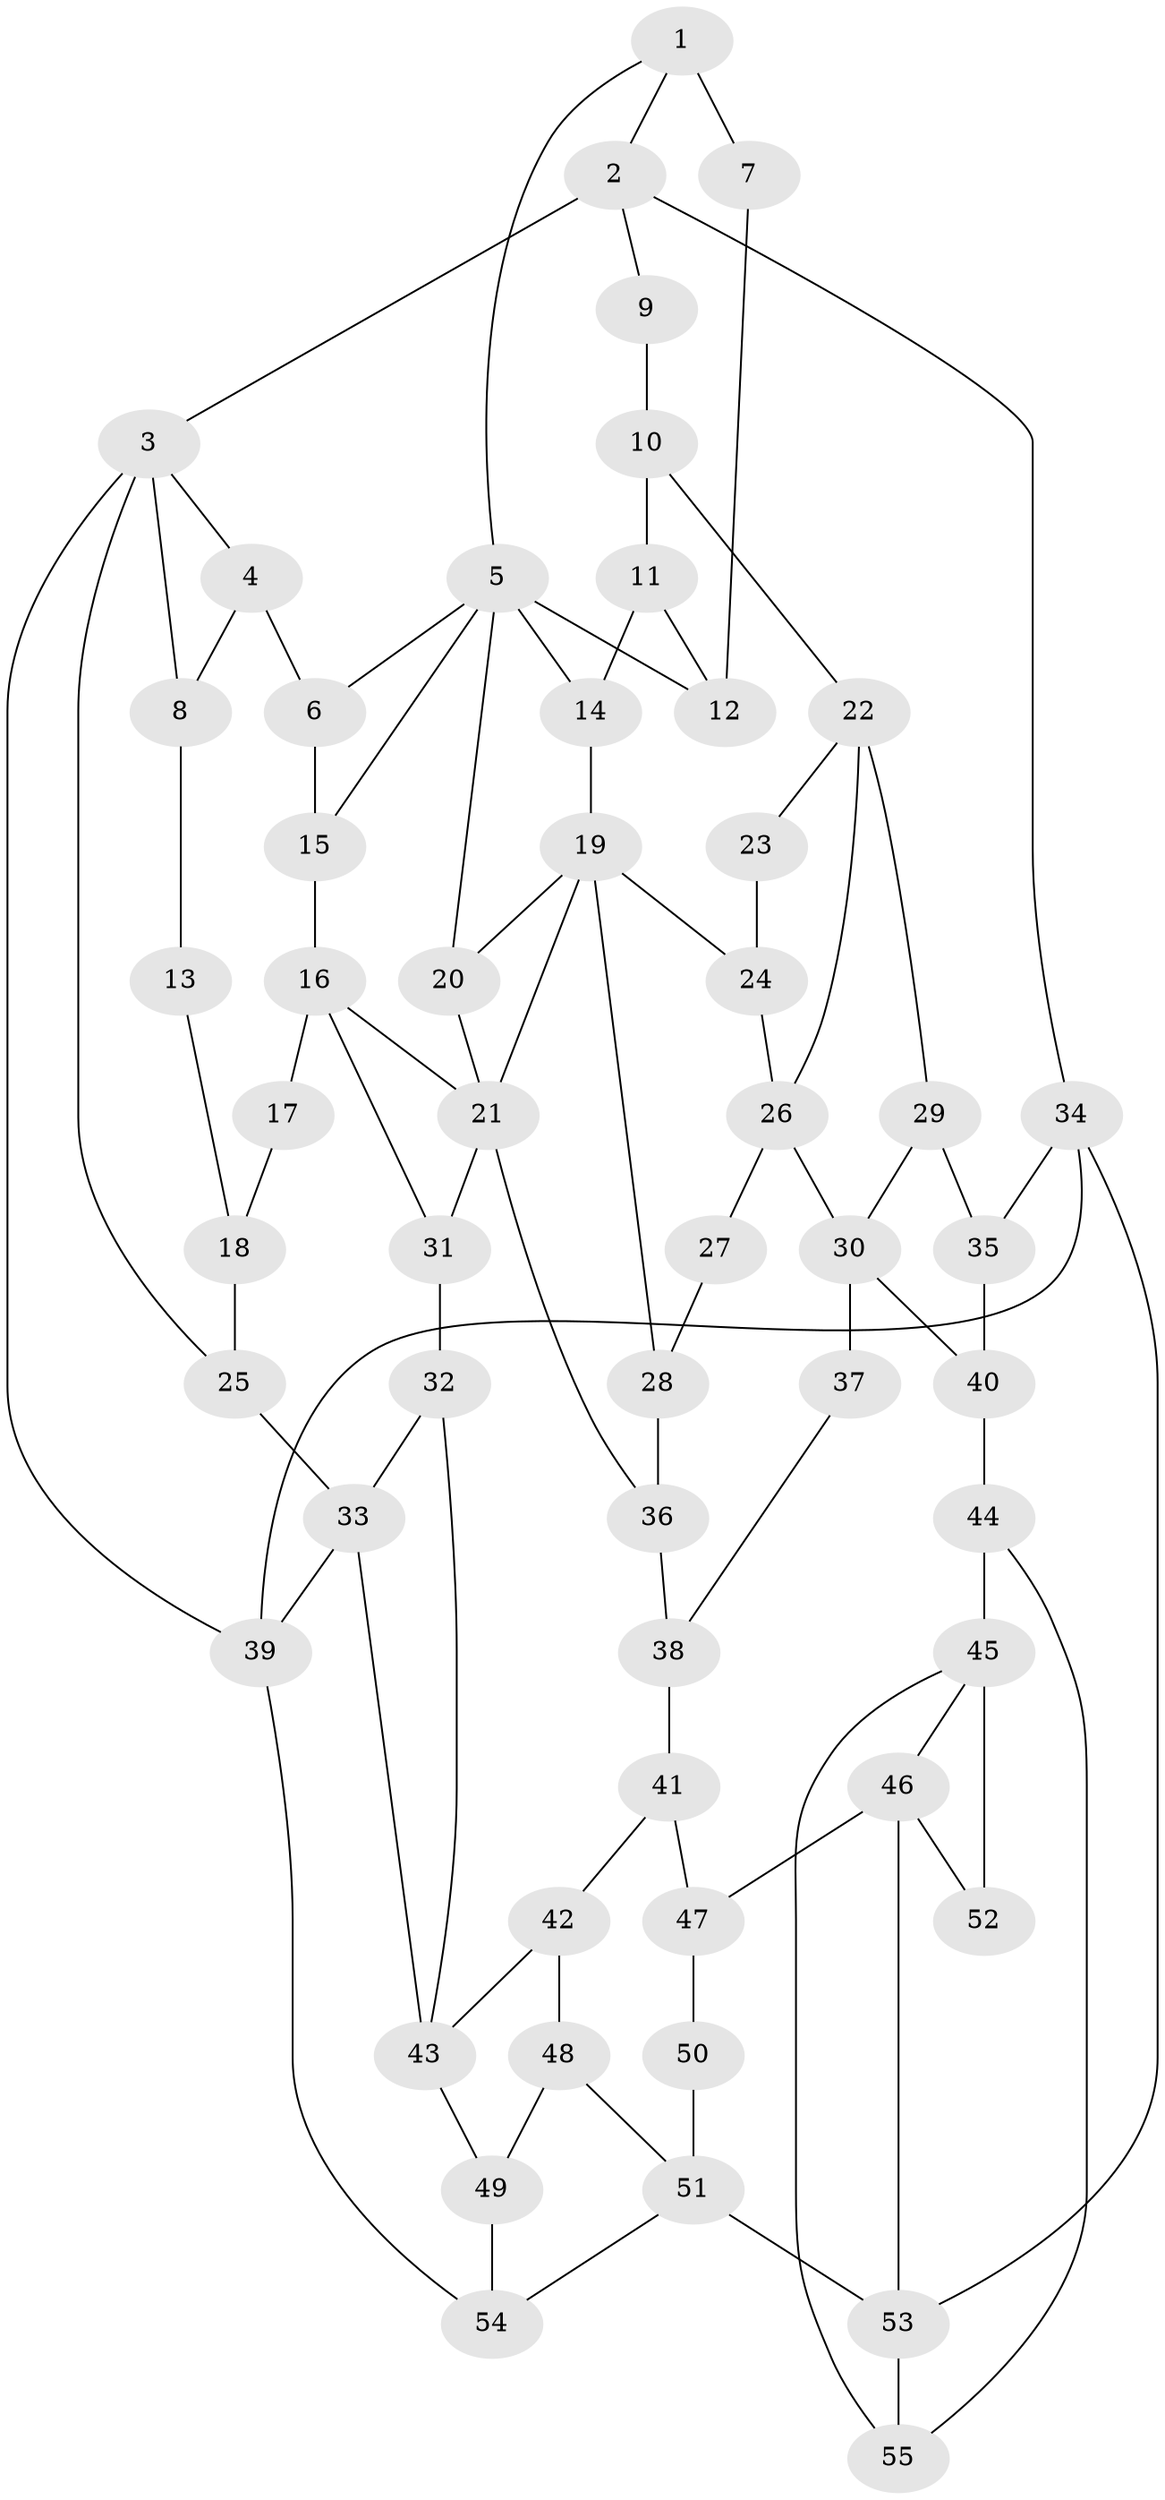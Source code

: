 // original degree distribution, {3: 0.01818181818181818, 4: 0.23636363636363636, 6: 0.21818181818181817, 5: 0.5272727272727272}
// Generated by graph-tools (version 1.1) at 2025/38/03/09/25 02:38:48]
// undirected, 55 vertices, 89 edges
graph export_dot {
graph [start="1"]
  node [color=gray90,style=filled];
  1;
  2;
  3;
  4;
  5;
  6;
  7;
  8;
  9;
  10;
  11;
  12;
  13;
  14;
  15;
  16;
  17;
  18;
  19;
  20;
  21;
  22;
  23;
  24;
  25;
  26;
  27;
  28;
  29;
  30;
  31;
  32;
  33;
  34;
  35;
  36;
  37;
  38;
  39;
  40;
  41;
  42;
  43;
  44;
  45;
  46;
  47;
  48;
  49;
  50;
  51;
  52;
  53;
  54;
  55;
  1 -- 2 [weight=1.0];
  1 -- 5 [weight=1.0];
  1 -- 7 [weight=2.0];
  2 -- 3 [weight=1.0];
  2 -- 9 [weight=1.0];
  2 -- 34 [weight=1.0];
  3 -- 4 [weight=1.0];
  3 -- 8 [weight=1.0];
  3 -- 25 [weight=1.0];
  3 -- 39 [weight=1.0];
  4 -- 6 [weight=1.0];
  4 -- 8 [weight=3.0];
  5 -- 6 [weight=1.0];
  5 -- 12 [weight=1.0];
  5 -- 14 [weight=1.0];
  5 -- 15 [weight=1.0];
  5 -- 20 [weight=1.0];
  6 -- 15 [weight=1.0];
  7 -- 12 [weight=1.0];
  8 -- 13 [weight=2.0];
  9 -- 10 [weight=2.0];
  10 -- 11 [weight=2.0];
  10 -- 22 [weight=2.0];
  11 -- 12 [weight=1.0];
  11 -- 14 [weight=1.0];
  13 -- 18 [weight=2.0];
  14 -- 19 [weight=2.0];
  15 -- 16 [weight=1.0];
  16 -- 17 [weight=2.0];
  16 -- 21 [weight=1.0];
  16 -- 31 [weight=1.0];
  17 -- 18 [weight=2.0];
  18 -- 25 [weight=2.0];
  19 -- 20 [weight=1.0];
  19 -- 21 [weight=1.0];
  19 -- 24 [weight=1.0];
  19 -- 28 [weight=1.0];
  20 -- 21 [weight=2.0];
  21 -- 31 [weight=1.0];
  21 -- 36 [weight=1.0];
  22 -- 23 [weight=2.0];
  22 -- 26 [weight=1.0];
  22 -- 29 [weight=1.0];
  23 -- 24 [weight=1.0];
  24 -- 26 [weight=1.0];
  25 -- 33 [weight=2.0];
  26 -- 27 [weight=2.0];
  26 -- 30 [weight=2.0];
  27 -- 28 [weight=1.0];
  28 -- 36 [weight=1.0];
  29 -- 30 [weight=1.0];
  29 -- 35 [weight=1.0];
  30 -- 37 [weight=2.0];
  30 -- 40 [weight=1.0];
  31 -- 32 [weight=1.0];
  32 -- 33 [weight=1.0];
  32 -- 43 [weight=1.0];
  33 -- 39 [weight=1.0];
  33 -- 43 [weight=1.0];
  34 -- 35 [weight=1.0];
  34 -- 39 [weight=1.0];
  34 -- 53 [weight=1.0];
  35 -- 40 [weight=1.0];
  36 -- 38 [weight=1.0];
  37 -- 38 [weight=1.0];
  38 -- 41 [weight=1.0];
  39 -- 54 [weight=1.0];
  40 -- 44 [weight=1.0];
  41 -- 42 [weight=1.0];
  41 -- 47 [weight=1.0];
  42 -- 43 [weight=1.0];
  42 -- 48 [weight=1.0];
  43 -- 49 [weight=1.0];
  44 -- 45 [weight=1.0];
  44 -- 55 [weight=1.0];
  45 -- 46 [weight=1.0];
  45 -- 52 [weight=3.0];
  45 -- 55 [weight=1.0];
  46 -- 47 [weight=1.0];
  46 -- 52 [weight=3.0];
  46 -- 53 [weight=1.0];
  47 -- 50 [weight=1.0];
  48 -- 49 [weight=1.0];
  48 -- 51 [weight=1.0];
  49 -- 54 [weight=1.0];
  50 -- 51 [weight=2.0];
  51 -- 53 [weight=2.0];
  51 -- 54 [weight=1.0];
  53 -- 55 [weight=1.0];
}
